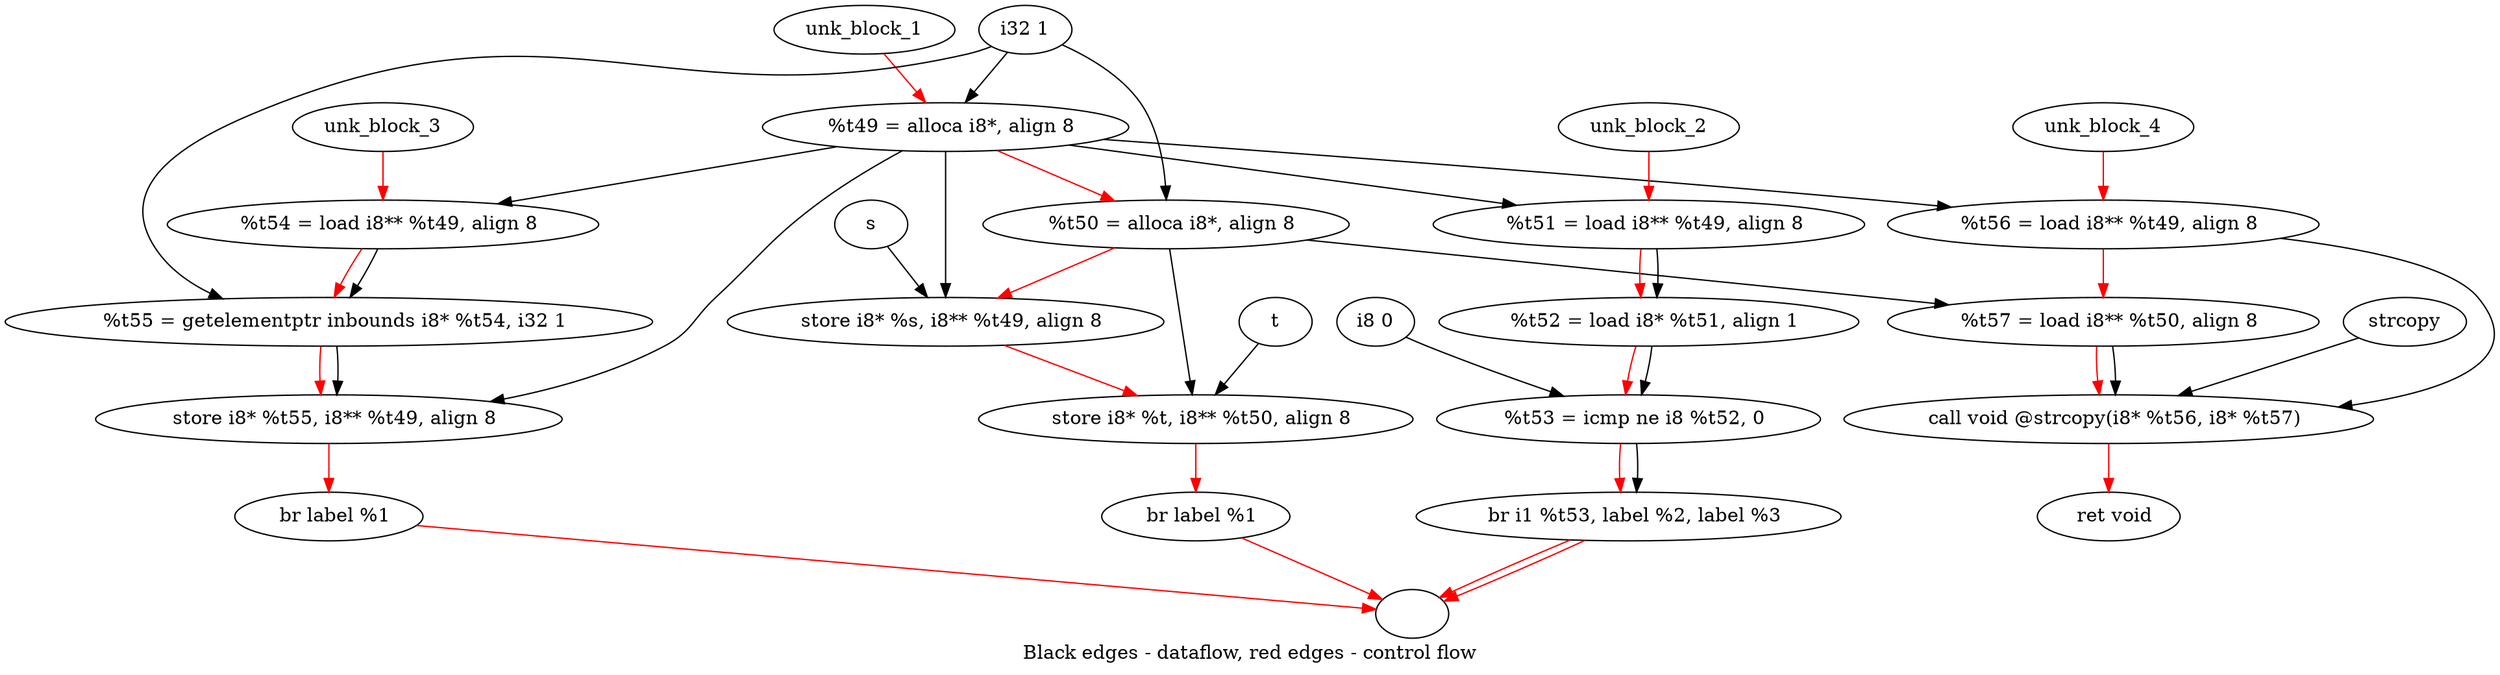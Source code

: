 digraph G {
compound=true
label="Black edges - dataflow, red edges - control flow"
"t49" [label="  %t49 = alloca i8*, align 8"]
"t50" [label="  %t50 = alloca i8*, align 8"]
"_1" [label="  store i8* %s, i8** %t49, align 8"]
"_2" [label="  store i8* %t, i8** %t50, align 8"]
"_3" [label="  br label %1"]
"unk_block_1" -> "t49"[color=red]
"i32 1" -> "t49"
"t49" -> "t50"[color=red weight=2]
"i32 1" -> "t50"
"t50" -> "_1"[color=red weight=2]
"s" -> "_1"
"t49" -> "_1"
"_1" -> "_2"[color=red weight=2]
"t" -> "_2"
"t50" -> "_2"
"_2" -> "_3"[color=red weight=2]
"_3" -> ""[color=red]

"t51" [label="  %t51 = load i8** %t49, align 8"]
"t52" [label="  %t52 = load i8* %t51, align 1"]
"t53" [label="  %t53 = icmp ne i8 %t52, 0"]
"_4" [label="  br i1 %t53, label %2, label %3"]
"unk_block_2" -> "t51"[color=red]
"t49" -> "t51"
"t51" -> "t52"[color=red weight=2]
"t51" -> "t52"
"t52" -> "t53"[color=red weight=2]
"t52" -> "t53"
"i8 0" -> "t53"
"t53" -> "_4"[color=red weight=2]
"t53" -> "_4"
"_4" -> ""[color=red]
"_4" -> ""[color=red]

"t54" [label="  %t54 = load i8** %t49, align 8"]
"t55" [label="  %t55 = getelementptr inbounds i8* %t54, i32 1"]
"_5" [label="  store i8* %t55, i8** %t49, align 8"]
"_6" [label="  br label %1"]
"unk_block_3" -> "t54"[color=red]
"t49" -> "t54"
"t54" -> "t55"[color=red weight=2]
"t54" -> "t55"
"i32 1" -> "t55"
"t55" -> "_5"[color=red weight=2]
"t55" -> "_5"
"t49" -> "_5"
"_5" -> "_6"[color=red weight=2]
"_6" -> ""[color=red]

"t56" [label="  %t56 = load i8** %t49, align 8"]
"t57" [label="  %t57 = load i8** %t50, align 8"]
"_7" [label="  call void @strcopy(i8* %t56, i8* %t57)"]
"_8" [label="  ret void"]
"unk_block_4" -> "t56"[color=red]
"t49" -> "t56"
"t56" -> "t57"[color=red weight=2]
"t50" -> "t57"
"t57" -> "_7"[color=red weight=2]
"t56" -> "_7"
"t57" -> "_7"
"strcopy" -> "_7"
"_7" -> "_8"[color=red weight=2]

}
